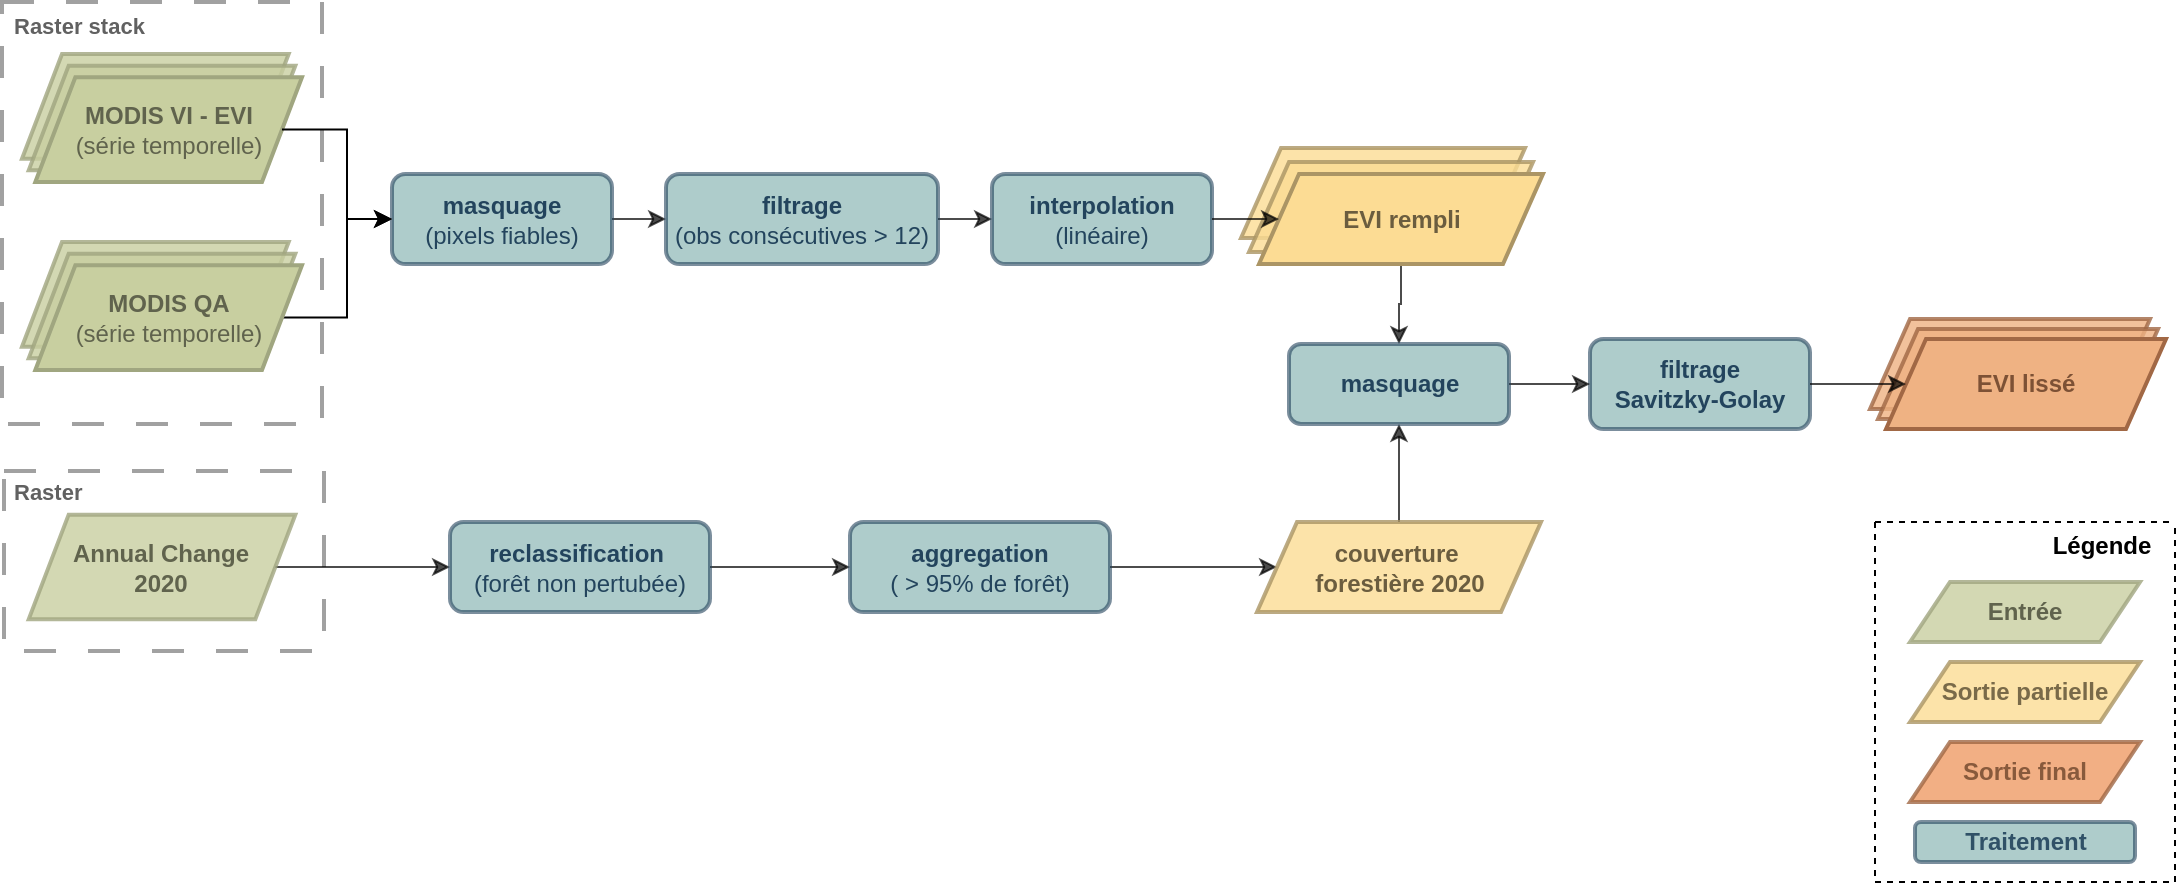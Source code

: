 <mxfile version="24.8.2" pages="2">
  <diagram id="-gbvRjfuyI5PVGIDZ1SA" name="Paysage">
    <mxGraphModel grid="1" page="1" gridSize="10" guides="1" tooltips="1" connect="1" arrows="1" fold="1" pageScale="1" pageWidth="1169" pageHeight="827" math="0" shadow="0">
      <root>
        <mxCell id="0" />
        <mxCell id="1" parent="0" />
        <mxCell id="u-efo2nCP_xQX3T2_bRg-4" value="" style="rounded=0;whiteSpace=wrap;html=1;dashed=1;dashPattern=8 8;strokeColor=#A1A1A1;fillColor=none;gradientColor=none;strokeWidth=2;" vertex="1" parent="1">
          <mxGeometry x="16" y="20" width="160" height="211" as="geometry" />
        </mxCell>
        <mxCell id="u-efo2nCP_xQX3T2_bRg-6" value="" style="rounded=0;whiteSpace=wrap;html=1;dashed=1;dashPattern=8 8;strokeColor=#A1A1A1;fillColor=none;gradientColor=none;strokeWidth=2;" vertex="1" parent="1">
          <mxGeometry x="17" y="254.5" width="160" height="90" as="geometry" />
        </mxCell>
        <mxCell id="FReqguICxLN7kOlpUNlB-2" value="" style="swimlane;startSize=0;dashed=1;strokeWidth=1;perimeterSpacing=1;" vertex="1" parent="1">
          <mxGeometry x="952.5" y="280" width="150" height="180" as="geometry">
            <mxRectangle x="860" y="340" width="50" height="40" as="alternateBounds" />
          </mxGeometry>
        </mxCell>
        <mxCell id="FReqguICxLN7kOlpUNlB-5" value="&lt;font size=&quot;1&quot; style=&quot;&quot;&gt;&lt;b style=&quot;font-size: 12px;&quot;&gt;Légende&lt;/b&gt;&lt;/font&gt;" style="text;html=1;strokeColor=none;fillColor=none;align=center;verticalAlign=middle;whiteSpace=wrap;rounded=0;fontSize=11;" vertex="1" parent="FReqguICxLN7kOlpUNlB-2">
          <mxGeometry x="83" y="2" width="60" height="20" as="geometry" />
        </mxCell>
        <mxCell id="n_8uHTCpacEEThIwP_uq-5" value="&lt;font color=&quot;#60634d&quot;&gt;Entrée&lt;/font&gt;" style="shape=parallelogram;perimeter=parallelogramPerimeter;whiteSpace=wrap;html=1;fixedSize=1;fillColor=#C8CFA0;strokeColor=#A0A680;strokeWidth=2;fontStyle=1;fontColor=#99CCFF;align=center;verticalAlign=middle;fontFamily=Helvetica;fontSize=12;opacity=80;" vertex="1" parent="FReqguICxLN7kOlpUNlB-2">
          <mxGeometry x="17.5" y="30" width="115" height="30" as="geometry" />
        </mxCell>
        <mxCell id="n_8uHTCpacEEThIwP_uq-6" value="&lt;font color=&quot;#6b5d3f&quot;&gt;Sortie partielle&lt;/font&gt;" style="shape=parallelogram;perimeter=parallelogramPerimeter;whiteSpace=wrap;html=1;fixedSize=1;fillColor=#FCDC94;strokeColor=#AB9565;strokeWidth=2;fontStyle=1;fontColor=#AB9565;opacity=80;textOpacity=90;" vertex="1" parent="FReqguICxLN7kOlpUNlB-2">
          <mxGeometry x="17.5" y="70" width="115" height="30" as="geometry" />
        </mxCell>
        <mxCell id="n_8uHTCpacEEThIwP_uq-7" value="&lt;font color=&quot;#7d5135&quot;&gt;Sortie final&lt;/font&gt;" style="shape=parallelogram;perimeter=parallelogramPerimeter;whiteSpace=wrap;html=1;fixedSize=1;fillColor=#EF9C66;strokeColor=#A16845;strokeWidth=2;fontStyle=1;fontColor=#B5764D;opacity=80;textOpacity=90;" vertex="1" parent="FReqguICxLN7kOlpUNlB-2">
          <mxGeometry x="17.5" y="110" width="115" height="30" as="geometry" />
        </mxCell>
        <mxCell id="n_8uHTCpacEEThIwP_uq-8" value="&lt;font color=&quot;#23445d&quot;&gt;Traitement&lt;/font&gt;" style="rounded=1;whiteSpace=wrap;html=1;fillColor=#78ABA8;strokeColor=#23445d;strokeWidth=2;fontStyle=1;fontColor=default;align=center;verticalAlign=middle;fontFamily=Helvetica;fontSize=12;opacity=60;textOpacity=90;" vertex="1" parent="FReqguICxLN7kOlpUNlB-2">
          <mxGeometry x="20" y="150" width="110" height="20" as="geometry" />
        </mxCell>
        <mxCell id="FReqguICxLN7kOlpUNlB-8" style="edgeStyle=orthogonalEdgeStyle;rounded=0;orthogonalLoop=1;jettySize=auto;html=1;opacity=70;" edge="1" parent="1" source="FReqguICxLN7kOlpUNlB-9" target="FReqguICxLN7kOlpUNlB-19">
          <mxGeometry relative="1" as="geometry" />
        </mxCell>
        <mxCell id="FReqguICxLN7kOlpUNlB-9" value="&lt;font color=&quot;#23445d&quot;&gt;masquage&lt;/font&gt;&lt;div&gt;&lt;span style=&quot;font-weight: normal;&quot;&gt;&lt;font color=&quot;#23445d&quot;&gt;(pixels fiables)&lt;/font&gt;&lt;/span&gt;&lt;/div&gt;" style="rounded=1;whiteSpace=wrap;html=1;fillColor=#78ABA8;strokeColor=#23445d;strokeWidth=2;fontStyle=1;fontColor=default;align=center;verticalAlign=middle;fontFamily=Helvetica;fontSize=12;opacity=60;" vertex="1" parent="1">
          <mxGeometry x="211" y="106" width="110" height="45" as="geometry" />
        </mxCell>
        <mxCell id="FReqguICxLN7kOlpUNlB-11" value="" style="shape=parallelogram;perimeter=parallelogramPerimeter;whiteSpace=wrap;html=1;fixedSize=1;fillColor=#FCDC94;strokeColor=#AB9565;strokeWidth=2;fontStyle=1;fontColor=#006600;align=center;verticalAlign=middle;fontFamily=Helvetica;fontSize=12;opacity=80;" vertex="1" parent="1">
          <mxGeometry x="635.5" y="93" width="142" height="45" as="geometry" />
        </mxCell>
        <mxCell id="FReqguICxLN7kOlpUNlB-18" style="edgeStyle=orthogonalEdgeStyle;rounded=0;orthogonalLoop=1;jettySize=auto;html=1;opacity=70;" edge="1" parent="1" source="FReqguICxLN7kOlpUNlB-19" target="FReqguICxLN7kOlpUNlB-20">
          <mxGeometry relative="1" as="geometry" />
        </mxCell>
        <mxCell id="FReqguICxLN7kOlpUNlB-19" value="&lt;font color=&quot;#23445d&quot;&gt;filtrage&lt;/font&gt;&lt;div&gt;&lt;span style=&quot;font-weight: normal;&quot;&gt;&lt;font color=&quot;#23445d&quot;&gt;(obs consécutives &amp;gt; 12)&lt;/font&gt;&lt;/span&gt;&lt;/div&gt;" style="rounded=1;whiteSpace=wrap;html=1;fillColor=#78ABA8;strokeColor=#23445d;strokeWidth=2;fontStyle=1;fontColor=default;align=center;verticalAlign=middle;fontFamily=Helvetica;fontSize=12;opacity=60;" vertex="1" parent="1">
          <mxGeometry x="348" y="106" width="136" height="45" as="geometry" />
        </mxCell>
        <mxCell id="FReqguICxLN7kOlpUNlB-20" value="&lt;font color=&quot;#23445d&quot;&gt;interpolation&lt;/font&gt;&lt;div&gt;&lt;span style=&quot;font-weight: normal;&quot;&gt;&lt;font color=&quot;#23445d&quot;&gt;(linéaire)&lt;/font&gt;&lt;/span&gt;&lt;/div&gt;" style="rounded=1;whiteSpace=wrap;html=1;fillColor=#78ABA8;strokeColor=#23445d;strokeWidth=2;fontStyle=1;fontColor=default;align=center;verticalAlign=middle;fontFamily=Helvetica;fontSize=12;opacity=60;" vertex="1" parent="1">
          <mxGeometry x="511" y="106" width="110" height="45" as="geometry" />
        </mxCell>
        <mxCell id="FReqguICxLN7kOlpUNlB-21" style="edgeStyle=orthogonalEdgeStyle;rounded=0;orthogonalLoop=1;jettySize=auto;html=1;opacity=70;" edge="1" parent="1" source="FReqguICxLN7kOlpUNlB-22" target="FReqguICxLN7kOlpUNlB-24">
          <mxGeometry relative="1" as="geometry" />
        </mxCell>
        <mxCell id="FReqguICxLN7kOlpUNlB-22" value="&lt;font color=&quot;#60634d&quot;&gt;Annual Change&lt;/font&gt;&lt;div&gt;&lt;font color=&quot;#60634d&quot;&gt;2020&lt;/font&gt;&lt;/div&gt;" style="shape=parallelogram;perimeter=parallelogramPerimeter;whiteSpace=wrap;html=1;fixedSize=1;fillColor=#C8CFA0;strokeColor=#A0A680;strokeWidth=2;fontStyle=1;fontColor=#99CCFF;align=center;verticalAlign=middle;fontFamily=Helvetica;fontSize=12;opacity=80;" vertex="1" parent="1">
          <mxGeometry x="29.33" y="276.32" width="133.333" height="52.364" as="geometry" />
        </mxCell>
        <mxCell id="u-efo2nCP_xQX3T2_bRg-2" style="edgeStyle=orthogonalEdgeStyle;rounded=0;orthogonalLoop=1;jettySize=auto;html=1;opacity=70;" edge="1" parent="1" source="FReqguICxLN7kOlpUNlB-24" target="FReqguICxLN7kOlpUNlB-26">
          <mxGeometry relative="1" as="geometry" />
        </mxCell>
        <mxCell id="FReqguICxLN7kOlpUNlB-24" value="&lt;font color=&quot;#23445d&quot;&gt;reclassification&amp;nbsp;&lt;/font&gt;&lt;div&gt;&lt;span style=&quot;font-weight: normal;&quot;&gt;&lt;font color=&quot;#23445d&quot;&gt;(forêt non pertubée)&lt;/font&gt;&lt;/span&gt;&lt;/div&gt;" style="rounded=1;whiteSpace=wrap;html=1;fillColor=#78ABA8;strokeColor=#23445d;strokeWidth=2;fontStyle=1;fontColor=default;align=center;verticalAlign=middle;fontFamily=Helvetica;fontSize=12;opacity=60;" vertex="1" parent="1">
          <mxGeometry x="240" y="280" width="130" height="45" as="geometry" />
        </mxCell>
        <mxCell id="u-efo2nCP_xQX3T2_bRg-3" style="edgeStyle=orthogonalEdgeStyle;rounded=0;orthogonalLoop=1;jettySize=auto;html=1;opacity=70;" edge="1" parent="1" source="FReqguICxLN7kOlpUNlB-26" target="FReqguICxLN7kOlpUNlB-31">
          <mxGeometry relative="1" as="geometry" />
        </mxCell>
        <mxCell id="FReqguICxLN7kOlpUNlB-26" value="&lt;font color=&quot;#23445d&quot;&gt;aggregation&lt;/font&gt;&lt;div&gt;&lt;span style=&quot;font-weight: normal;&quot;&gt;&lt;font color=&quot;#23445d&quot;&gt;( &amp;gt; 95% de forêt)&lt;/font&gt;&lt;/span&gt;&lt;/div&gt;" style="rounded=1;whiteSpace=wrap;html=1;fillColor=#78ABA8;strokeColor=#23445d;strokeWidth=2;fontStyle=1;fontColor=default;align=center;verticalAlign=middle;fontFamily=Helvetica;fontSize=12;opacity=60;" vertex="1" parent="1">
          <mxGeometry x="440" y="280" width="130" height="45" as="geometry" />
        </mxCell>
        <mxCell id="FReqguICxLN7kOlpUNlB-27" value="" style="shape=parallelogram;perimeter=parallelogramPerimeter;whiteSpace=wrap;html=1;fixedSize=1;fillColor=#FCDC94;strokeColor=#AB9565;strokeWidth=2;fontStyle=1;fontColor=#006600;align=center;verticalAlign=middle;fontFamily=Helvetica;fontSize=12;opacity=80;" vertex="1" parent="1">
          <mxGeometry x="639.5" y="100" width="142" height="45" as="geometry" />
        </mxCell>
        <mxCell id="u-efo2nCP_xQX3T2_bRg-1" style="edgeStyle=orthogonalEdgeStyle;rounded=0;orthogonalLoop=1;jettySize=auto;html=1;opacity=70;" edge="1" parent="1" source="FReqguICxLN7kOlpUNlB-29" target="FReqguICxLN7kOlpUNlB-34">
          <mxGeometry relative="1" as="geometry" />
        </mxCell>
        <mxCell id="FReqguICxLN7kOlpUNlB-29" value="&lt;font color=&quot;#6b5d3f&quot;&gt;EVI rempli&lt;/font&gt;" style="shape=parallelogram;perimeter=parallelogramPerimeter;whiteSpace=wrap;html=1;fixedSize=1;fillColor=#FCDC94;strokeColor=#AB9565;strokeWidth=2;fontStyle=1;fontColor=#006600;align=center;verticalAlign=middle;fontFamily=Helvetica;fontSize=12;" vertex="1" parent="1">
          <mxGeometry x="644.5" y="106" width="142" height="45" as="geometry" />
        </mxCell>
        <mxCell id="FReqguICxLN7kOlpUNlB-30" style="edgeStyle=orthogonalEdgeStyle;rounded=0;orthogonalLoop=1;jettySize=auto;html=1;opacity=70;" edge="1" parent="1" source="FReqguICxLN7kOlpUNlB-31" target="FReqguICxLN7kOlpUNlB-34">
          <mxGeometry relative="1" as="geometry" />
        </mxCell>
        <mxCell id="FReqguICxLN7kOlpUNlB-31" value="&lt;font color=&quot;#6b5d3f&quot;&gt;couverture&amp;nbsp;&lt;/font&gt;&lt;div&gt;&lt;font color=&quot;#6b5d3f&quot;&gt;forestière 2020&lt;/font&gt;&lt;/div&gt;" style="shape=parallelogram;perimeter=parallelogramPerimeter;whiteSpace=wrap;html=1;fixedSize=1;fillColor=#FCDC94;strokeColor=#AB9565;strokeWidth=2;fontStyle=1;fontColor=#AB9565;opacity=80;" vertex="1" parent="1">
          <mxGeometry x="643.5" y="280" width="142" height="45" as="geometry" />
        </mxCell>
        <mxCell id="FReqguICxLN7kOlpUNlB-32" value="&lt;font color=&quot;#23445d&quot;&gt;filtrage&lt;/font&gt;&lt;div&gt;&lt;font color=&quot;#23445d&quot;&gt;Savitzky-Golay&lt;/font&gt;&lt;/div&gt;" style="rounded=1;whiteSpace=wrap;html=1;fillColor=#78ABA8;strokeColor=#23445d;strokeWidth=2;fontStyle=1;fontColor=default;align=center;verticalAlign=middle;fontFamily=Helvetica;fontSize=12;opacity=60;" vertex="1" parent="1">
          <mxGeometry x="810" y="188.5" width="110" height="45" as="geometry" />
        </mxCell>
        <mxCell id="FReqguICxLN7kOlpUNlB-33" style="edgeStyle=orthogonalEdgeStyle;rounded=0;orthogonalLoop=1;jettySize=auto;html=1;opacity=70;" edge="1" parent="1" source="FReqguICxLN7kOlpUNlB-34" target="FReqguICxLN7kOlpUNlB-32">
          <mxGeometry relative="1" as="geometry" />
        </mxCell>
        <mxCell id="FReqguICxLN7kOlpUNlB-34" value="&lt;font color=&quot;#23445d&quot;&gt;masquage&lt;/font&gt;" style="rounded=1;whiteSpace=wrap;html=1;fillColor=#78ABA8;strokeColor=#23445D;strokeWidth=2;fontStyle=1;fontColor=default;align=center;verticalAlign=middle;fontFamily=Helvetica;fontSize=12;opacity=60;" vertex="1" parent="1">
          <mxGeometry x="659.5" y="191" width="110" height="40" as="geometry" />
        </mxCell>
        <mxCell id="FReqguICxLN7kOlpUNlB-35" value="" style="shape=parallelogram;perimeter=parallelogramPerimeter;whiteSpace=wrap;html=1;fixedSize=1;fillColor=#EFB283;strokeColor=#A16845;strokeWidth=2;fontStyle=1;align=center;verticalAlign=middle;fontFamily=Helvetica;fontSize=12;fontColor=#B5764D;opacity=80;" vertex="1" parent="1">
          <mxGeometry x="950" y="178.5" width="140" height="45" as="geometry" />
        </mxCell>
        <mxCell id="FReqguICxLN7kOlpUNlB-36" value="" style="shape=parallelogram;perimeter=parallelogramPerimeter;whiteSpace=wrap;html=1;fixedSize=1;fillColor=#EFB283;strokeColor=#A16845;strokeWidth=2;fontStyle=1;align=center;verticalAlign=middle;fontFamily=Helvetica;fontSize=12;fontColor=#B5764D;opacity=80;" vertex="1" parent="1">
          <mxGeometry x="954" y="183.5" width="140" height="45" as="geometry" />
        </mxCell>
        <mxCell id="FReqguICxLN7kOlpUNlB-37" value="&lt;font color=&quot;#7d5135&quot;&gt;EVI lissé&lt;/font&gt;" style="shape=parallelogram;perimeter=parallelogramPerimeter;whiteSpace=wrap;html=1;fixedSize=1;fillColor=#EFB283;strokeColor=#A16845;strokeWidth=2;fontStyle=1;fontColor=#B5764D;" vertex="1" parent="1">
          <mxGeometry x="958" y="188.5" width="140" height="45" as="geometry" />
        </mxCell>
        <mxCell id="FReqguICxLN7kOlpUNlB-38" style="edgeStyle=orthogonalEdgeStyle;rounded=0;orthogonalLoop=1;jettySize=auto;html=1;opacity=70;" edge="1" parent="1" source="FReqguICxLN7kOlpUNlB-20" target="FReqguICxLN7kOlpUNlB-29">
          <mxGeometry relative="1" as="geometry" />
        </mxCell>
        <mxCell id="FReqguICxLN7kOlpUNlB-39" style="edgeStyle=orthogonalEdgeStyle;rounded=0;orthogonalLoop=1;jettySize=auto;html=1;fontSize=11;opacity=70;" edge="1" parent="1" source="FReqguICxLN7kOlpUNlB-32" target="FReqguICxLN7kOlpUNlB-37">
          <mxGeometry relative="1" as="geometry" />
        </mxCell>
        <mxCell id="u-efo2nCP_xQX3T2_bRg-5" value="Raster stack" style="text;html=1;strokeColor=none;fillColor=none;align=left;verticalAlign=middle;whiteSpace=wrap;rounded=0;fontColor=#616161;fontStyle=1;fontSize=11;" vertex="1" parent="1">
          <mxGeometry x="20" y="25" width="71.5" height="13.62" as="geometry" />
        </mxCell>
        <mxCell id="u-efo2nCP_xQX3T2_bRg-7" value="Raster" style="text;html=1;strokeColor=none;fillColor=none;align=left;verticalAlign=middle;whiteSpace=wrap;rounded=0;fontColor=#616161;fontStyle=1;fontSize=11;" vertex="1" parent="1">
          <mxGeometry x="20" y="258.5" width="41" height="13.62" as="geometry" />
        </mxCell>
        <mxCell id="-rwABIqBRiv7QqJ0ooa7-1" value="" style="group" connectable="0" vertex="1" parent="1">
          <mxGeometry x="26" y="46" width="140" height="64" as="geometry" />
        </mxCell>
        <mxCell id="FReqguICxLN7kOlpUNlB-1" value="" style="shape=parallelogram;perimeter=parallelogramPerimeter;whiteSpace=wrap;html=1;fixedSize=1;fillColor=#C8CFA0;strokeColor=#A0A680;strokeWidth=2;fontStyle=1;fontColor=#99CCFF;align=center;verticalAlign=middle;fontFamily=Helvetica;fontSize=12;opacity=80;" vertex="1" parent="-rwABIqBRiv7QqJ0ooa7-1">
          <mxGeometry width="133.333" height="52.364" as="geometry" />
        </mxCell>
        <mxCell id="FReqguICxLN7kOlpUNlB-10" value="" style="shape=parallelogram;perimeter=parallelogramPerimeter;whiteSpace=wrap;html=1;fixedSize=1;fillColor=#C8CFA0;strokeColor=#A0A680;strokeWidth=2;fontStyle=1;fontColor=#99CCFF;align=center;verticalAlign=middle;fontFamily=Helvetica;fontSize=12;opacity=80;" vertex="1" parent="-rwABIqBRiv7QqJ0ooa7-1">
          <mxGeometry x="3.333" y="5.818" width="133.333" height="52.364" as="geometry" />
        </mxCell>
        <mxCell id="FReqguICxLN7kOlpUNlB-13" value="&lt;font color=&quot;#60634d&quot;&gt;MODIS VI - EVI&lt;/font&gt;&lt;div&gt;&lt;font style=&quot;font-weight: normal;&quot; color=&quot;#60634d&quot;&gt;(série temporelle)&lt;/font&gt;&lt;/div&gt;" style="shape=parallelogram;perimeter=parallelogramPerimeter;whiteSpace=wrap;html=1;fixedSize=1;fillColor=#C8CFA0;strokeColor=#A0A680;strokeWidth=2;fontStyle=1;fontColor=#99CCFF;align=center;verticalAlign=middle;fontFamily=Helvetica;fontSize=12;" vertex="1" parent="-rwABIqBRiv7QqJ0ooa7-1">
          <mxGeometry x="6.667" y="11.636" width="133.333" height="52.364" as="geometry" />
        </mxCell>
        <mxCell id="-rwABIqBRiv7QqJ0ooa7-3" value="" style="shape=parallelogram;perimeter=parallelogramPerimeter;whiteSpace=wrap;html=1;fixedSize=1;fillColor=#C8CFA0;strokeColor=#A0A680;strokeWidth=2;fontStyle=1;fontColor=#99CCFF;align=center;verticalAlign=middle;fontFamily=Helvetica;fontSize=12;opacity=80;" vertex="1" parent="1">
          <mxGeometry x="26" y="140" width="133.333" height="52.364" as="geometry" />
        </mxCell>
        <mxCell id="-rwABIqBRiv7QqJ0ooa7-4" value="" style="shape=parallelogram;perimeter=parallelogramPerimeter;whiteSpace=wrap;html=1;fixedSize=1;fillColor=#C8CFA0;strokeColor=#A0A680;strokeWidth=2;fontStyle=1;fontColor=#99CCFF;align=center;verticalAlign=middle;fontFamily=Helvetica;fontSize=12;opacity=80;" vertex="1" parent="1">
          <mxGeometry x="29.333" y="145.818" width="133.333" height="52.364" as="geometry" />
        </mxCell>
        <mxCell id="-rwABIqBRiv7QqJ0ooa7-6" style="edgeStyle=orthogonalEdgeStyle;rounded=0;orthogonalLoop=1;jettySize=auto;html=1;entryX=0;entryY=0.5;entryDx=0;entryDy=0;" edge="1" parent="1" source="-rwABIqBRiv7QqJ0ooa7-5" target="FReqguICxLN7kOlpUNlB-9">
          <mxGeometry relative="1" as="geometry" />
        </mxCell>
        <mxCell id="-rwABIqBRiv7QqJ0ooa7-5" value="&lt;font color=&quot;#60634d&quot;&gt;MODIS QA&lt;/font&gt;&lt;div&gt;&lt;font style=&quot;font-weight: normal;&quot; color=&quot;#60634d&quot;&gt;(série temporelle)&lt;/font&gt;&lt;/div&gt;" style="shape=parallelogram;perimeter=parallelogramPerimeter;whiteSpace=wrap;html=1;fixedSize=1;fillColor=#C8CFA0;strokeColor=#A0A680;strokeWidth=2;fontStyle=1;fontColor=#99CCFF;align=center;verticalAlign=middle;fontFamily=Helvetica;fontSize=12;" vertex="1" parent="1">
          <mxGeometry x="32.667" y="151.636" width="133.333" height="52.364" as="geometry" />
        </mxCell>
        <mxCell id="-rwABIqBRiv7QqJ0ooa7-7" style="edgeStyle=orthogonalEdgeStyle;rounded=0;orthogonalLoop=1;jettySize=auto;html=1;entryX=0;entryY=0.5;entryDx=0;entryDy=0;" edge="1" parent="1" source="FReqguICxLN7kOlpUNlB-13" target="FReqguICxLN7kOlpUNlB-9">
          <mxGeometry relative="1" as="geometry" />
        </mxCell>
      </root>
    </mxGraphModel>
  </diagram>
  <diagram name="Portrait" id="Uk1ItWZ94pd6g9aPu8x0">
    <mxGraphModel grid="1" page="1" gridSize="10" guides="1" tooltips="1" connect="1" arrows="1" fold="1" pageScale="1" pageWidth="1169" pageHeight="827" background="none" math="0" shadow="0">
      <root>
        <mxCell id="0" />
        <mxCell id="1" parent="0" />
        <mxCell id="p4yHd_IoO0GRbVISugNZ-3" value="" style="shape=parallelogram;perimeter=parallelogramPerimeter;whiteSpace=wrap;html=1;fixedSize=1;fillColor=#CCE5FF;strokeColor=#66B2FF;strokeWidth=2;fontStyle=1;fontColor=#99CCFF;" vertex="1" parent="1">
          <mxGeometry x="40" y="46" width="120" height="45" as="geometry" />
        </mxCell>
        <mxCell id="p4yHd_IoO0GRbVISugNZ-87" value="" style="swimlane;startSize=0;dashed=1;strokeWidth=1;perimeterSpacing=1;" vertex="1" parent="1">
          <mxGeometry x="30" y="510" width="160" height="210" as="geometry">
            <mxRectangle x="15" y="550" width="50" height="40" as="alternateBounds" />
          </mxGeometry>
        </mxCell>
        <mxCell id="p4yHd_IoO0GRbVISugNZ-76" value="Sortie partie" style="shape=parallelogram;perimeter=parallelogramPerimeter;whiteSpace=wrap;html=1;fixedSize=1;fillColor=#CCFFCC;strokeColor=#009900;strokeWidth=2;fontStyle=1;fontColor=#006600;" vertex="1" parent="p4yHd_IoO0GRbVISugNZ-87">
          <mxGeometry x="30" y="90" width="110" height="30" as="geometry" />
        </mxCell>
        <mxCell id="p4yHd_IoO0GRbVISugNZ-60" value="&lt;font color=&quot;#004491&quot;&gt;Entrée&lt;/font&gt;" style="shape=parallelogram;perimeter=parallelogramPerimeter;whiteSpace=wrap;html=1;fixedSize=1;fillColor=#CCE5FF;strokeColor=#66B2FF;strokeWidth=2;fontStyle=1;fontColor=#99CCFF;" vertex="1" parent="p4yHd_IoO0GRbVISugNZ-87">
          <mxGeometry x="30" y="50" width="110" height="30" as="geometry" />
        </mxCell>
        <mxCell id="p4yHd_IoO0GRbVISugNZ-88" value="&lt;font style=&quot;font-size: 15px;&quot;&gt;&lt;b&gt;Légende&lt;/b&gt;&lt;/font&gt;" style="text;html=1;strokeColor=none;fillColor=none;align=center;verticalAlign=middle;whiteSpace=wrap;rounded=0;" vertex="1" parent="p4yHd_IoO0GRbVISugNZ-87">
          <mxGeometry y="10" width="75" height="30" as="geometry" />
        </mxCell>
        <mxCell id="p4yHd_IoO0GRbVISugNZ-75" value="Traitement" style="rounded=1;whiteSpace=wrap;html=1;fillColor=#FFCCCC;strokeColor=#FF9999;strokeWidth=2;fontStyle=1;fontColor=#660000;" vertex="1" parent="p4yHd_IoO0GRbVISugNZ-87">
          <mxGeometry x="30" y="170" width="100" height="20" as="geometry" />
        </mxCell>
        <mxCell id="64QyZlruJRFiGi9GUUAa-48" value="&lt;font color=&quot;#7f6315&quot;&gt;Sortie final&lt;br&gt;&lt;/font&gt;" style="shape=parallelogram;perimeter=parallelogramPerimeter;whiteSpace=wrap;html=1;fixedSize=1;fillColor=#fff2cc;strokeColor=#cb9b2a;strokeWidth=2;fontStyle=1;" vertex="1" parent="p4yHd_IoO0GRbVISugNZ-87">
          <mxGeometry x="25" y="130" width="110" height="30" as="geometry" />
        </mxCell>
        <mxCell id="yboB7hye_Gtw3f_Axh3L-13" style="edgeStyle=orthogonalEdgeStyle;rounded=0;orthogonalLoop=1;jettySize=auto;html=1;" edge="1" parent="1" source="64QyZlruJRFiGi9GUUAa-101" target="aZ8XBkIxwnrdvl8guLjz-16">
          <mxGeometry relative="1" as="geometry" />
        </mxCell>
        <mxCell id="64QyZlruJRFiGi9GUUAa-101" value="mask&lt;div&gt;(quality bits)&lt;/div&gt;" style="rounded=1;whiteSpace=wrap;html=1;fillColor=#FFCCCC;strokeColor=#FF9999;strokeWidth=2;fontStyle=1;fontColor=#660000;" vertex="1" parent="1">
          <mxGeometry x="129.5" y="150" width="110" height="45" as="geometry" />
        </mxCell>
        <mxCell id="aZ8XBkIxwnrdvl8guLjz-1" value="" style="shape=parallelogram;perimeter=parallelogramPerimeter;whiteSpace=wrap;html=1;fixedSize=1;fillColor=#CCE5FF;strokeColor=#66B2FF;strokeWidth=2;fontStyle=1;fontColor=#99CCFF;" vertex="1" parent="1">
          <mxGeometry x="43" y="51" width="120" height="45" as="geometry" />
        </mxCell>
        <mxCell id="aZ8XBkIxwnrdvl8guLjz-5" value="" style="shape=parallelogram;perimeter=parallelogramPerimeter;whiteSpace=wrap;html=1;fixedSize=1;fillColor=#CCFFCC;strokeColor=#009900;strokeWidth=2;fontStyle=1;fontColor=#006600;" vertex="1" parent="1">
          <mxGeometry x="104.5" y="367" width="142" height="45" as="geometry" />
        </mxCell>
        <mxCell id="yboB7hye_Gtw3f_Axh3L-9" style="edgeStyle=orthogonalEdgeStyle;rounded=0;orthogonalLoop=1;jettySize=auto;html=1;" edge="1" parent="1" source="aZ8XBkIxwnrdvl8guLjz-6" target="64QyZlruJRFiGi9GUUAa-101">
          <mxGeometry relative="1" as="geometry">
            <Array as="points">
              <mxPoint x="106" y="120" />
              <mxPoint x="185" y="120" />
            </Array>
          </mxGeometry>
        </mxCell>
        <mxCell id="aZ8XBkIxwnrdvl8guLjz-6" value="&lt;font color=&quot;#004491&quot;&gt;MODIS VI - EVI&lt;/font&gt;&lt;div&gt;&lt;font color=&quot;#004491&quot;&gt;(time series)&lt;/font&gt;&lt;/div&gt;" style="shape=parallelogram;perimeter=parallelogramPerimeter;whiteSpace=wrap;html=1;fixedSize=1;fillColor=#CCE5FF;strokeColor=#66B2FF;strokeWidth=2;fontStyle=1;fontColor=#99CCFF;" vertex="1" parent="1">
          <mxGeometry x="46" y="56" width="120" height="45" as="geometry" />
        </mxCell>
        <mxCell id="aZ8XBkIxwnrdvl8guLjz-10" value="" style="shape=parallelogram;perimeter=parallelogramPerimeter;whiteSpace=wrap;html=1;fixedSize=1;fillColor=#CCE5FF;strokeColor=#66B2FF;strokeWidth=2;fontStyle=1;fontColor=#99CCFF;" vertex="1" parent="1">
          <mxGeometry x="217.5" y="46" width="120" height="45" as="geometry" />
        </mxCell>
        <mxCell id="aZ8XBkIxwnrdvl8guLjz-11" value="" style="shape=parallelogram;perimeter=parallelogramPerimeter;whiteSpace=wrap;html=1;fixedSize=1;fillColor=#CCE5FF;strokeColor=#66B2FF;strokeWidth=2;fontStyle=1;fontColor=#99CCFF;" vertex="1" parent="1">
          <mxGeometry x="220.5" y="51" width="120" height="45" as="geometry" />
        </mxCell>
        <mxCell id="yboB7hye_Gtw3f_Axh3L-8" style="edgeStyle=orthogonalEdgeStyle;rounded=0;orthogonalLoop=1;jettySize=auto;html=1;entryX=0.5;entryY=0;entryDx=0;entryDy=0;" edge="1" parent="1" source="aZ8XBkIxwnrdvl8guLjz-12" target="64QyZlruJRFiGi9GUUAa-101">
          <mxGeometry relative="1" as="geometry">
            <Array as="points">
              <mxPoint x="284" y="120" />
              <mxPoint x="185" y="120" />
            </Array>
          </mxGeometry>
        </mxCell>
        <mxCell id="aZ8XBkIxwnrdvl8guLjz-12" value="&lt;font color=&quot;#004491&quot;&gt;MODIS QA&lt;/font&gt;&lt;div&gt;&lt;font color=&quot;#004491&quot;&gt;(time series)&lt;/font&gt;&lt;/div&gt;" style="shape=parallelogram;perimeter=parallelogramPerimeter;whiteSpace=wrap;html=1;fixedSize=1;fillColor=#CCE5FF;strokeColor=#66B2FF;strokeWidth=2;fontStyle=1;fontColor=#99CCFF;" vertex="1" parent="1">
          <mxGeometry x="223.5" y="56" width="120" height="45" as="geometry" />
        </mxCell>
        <mxCell id="yboB7hye_Gtw3f_Axh3L-14" style="edgeStyle=orthogonalEdgeStyle;rounded=0;orthogonalLoop=1;jettySize=auto;html=1;" edge="1" parent="1" source="aZ8XBkIxwnrdvl8guLjz-16" target="aZ8XBkIxwnrdvl8guLjz-18">
          <mxGeometry relative="1" as="geometry" />
        </mxCell>
        <mxCell id="aZ8XBkIxwnrdvl8guLjz-16" value="max_consecutive&lt;div&gt;( &amp;lt; 12)&lt;/div&gt;" style="rounded=1;whiteSpace=wrap;html=1;fillColor=#FFCCCC;strokeColor=#FF9999;strokeWidth=2;fontStyle=1;fontColor=#660000;" vertex="1" parent="1">
          <mxGeometry x="129.5" y="220" width="110" height="45" as="geometry" />
        </mxCell>
        <mxCell id="aZ8XBkIxwnrdvl8guLjz-18" value="interpolation&lt;div&gt;(linear)&lt;/div&gt;" style="rounded=1;whiteSpace=wrap;html=1;fillColor=#FFCCCC;strokeColor=#FF9999;strokeWidth=2;fontStyle=1;fontColor=#660000;" vertex="1" parent="1">
          <mxGeometry x="129.5" y="290" width="110" height="45" as="geometry" />
        </mxCell>
        <mxCell id="JsP1ZduBvyLPINoLTS_t-8" style="edgeStyle=orthogonalEdgeStyle;rounded=0;orthogonalLoop=1;jettySize=auto;html=1;" edge="1" parent="1" source="aZ8XBkIxwnrdvl8guLjz-20" target="aZ8XBkIxwnrdvl8guLjz-21">
          <mxGeometry relative="1" as="geometry" />
        </mxCell>
        <mxCell id="aZ8XBkIxwnrdvl8guLjz-20" value="&lt;font color=&quot;#004491&quot;&gt;Annual Change&lt;/font&gt;&lt;div&gt;&lt;font color=&quot;#004491&quot;&gt;2020&lt;/font&gt;&lt;/div&gt;" style="shape=parallelogram;perimeter=parallelogramPerimeter;whiteSpace=wrap;html=1;fixedSize=1;fillColor=#CCE5FF;strokeColor=#66B2FF;strokeWidth=2;fontStyle=1;fontColor=#99CCFF;" vertex="1" parent="1">
          <mxGeometry x="431" y="60" width="120" height="45" as="geometry" />
        </mxCell>
        <mxCell id="JsP1ZduBvyLPINoLTS_t-9" style="edgeStyle=orthogonalEdgeStyle;rounded=0;orthogonalLoop=1;jettySize=auto;html=1;entryX=0.5;entryY=0;entryDx=0;entryDy=0;" edge="1" parent="1" source="aZ8XBkIxwnrdvl8guLjz-21" target="aZ8XBkIxwnrdvl8guLjz-25">
          <mxGeometry relative="1" as="geometry" />
        </mxCell>
        <mxCell id="aZ8XBkIxwnrdvl8guLjz-21" value="reclassify&amp;nbsp;&lt;div&gt;(undisturbed)&lt;/div&gt;" style="rounded=1;whiteSpace=wrap;html=1;fillColor=#FFCCCC;strokeColor=#FF9999;strokeWidth=2;fontStyle=1;fontColor=#660000;" vertex="1" parent="1">
          <mxGeometry x="436" y="160" width="110" height="45" as="geometry" />
        </mxCell>
        <mxCell id="JsP1ZduBvyLPINoLTS_t-10" style="edgeStyle=orthogonalEdgeStyle;rounded=0;orthogonalLoop=1;jettySize=auto;html=1;entryX=0.5;entryY=0;entryDx=0;entryDy=0;" edge="1" parent="1" source="aZ8XBkIxwnrdvl8guLjz-25" target="aZ8XBkIxwnrdvl8guLjz-32">
          <mxGeometry relative="1" as="geometry" />
        </mxCell>
        <mxCell id="aZ8XBkIxwnrdvl8guLjz-25" value="aggregate&lt;div&gt;( &amp;gt; 95% de forêt)&lt;/div&gt;" style="rounded=1;whiteSpace=wrap;html=1;fillColor=#FFCCCC;strokeColor=#FF9999;strokeWidth=2;fontStyle=1;fontColor=#660000;" vertex="1" parent="1">
          <mxGeometry x="436" y="249" width="110" height="41" as="geometry" />
        </mxCell>
        <mxCell id="aZ8XBkIxwnrdvl8guLjz-29" value="" style="shape=parallelogram;perimeter=parallelogramPerimeter;whiteSpace=wrap;html=1;fixedSize=1;fillColor=#CCFFCC;strokeColor=#009900;strokeWidth=2;fontStyle=1;fontColor=#006600;" vertex="1" parent="1">
          <mxGeometry x="108.5" y="374" width="142" height="45" as="geometry" />
        </mxCell>
        <mxCell id="JsP1ZduBvyLPINoLTS_t-11" style="edgeStyle=orthogonalEdgeStyle;rounded=0;orthogonalLoop=1;jettySize=auto;html=1;" edge="1" parent="1" source="aZ8XBkIxwnrdvl8guLjz-30" target="JsP1ZduBvyLPINoLTS_t-4">
          <mxGeometry relative="1" as="geometry" />
        </mxCell>
        <mxCell id="aZ8XBkIxwnrdvl8guLjz-30" value="EVI_filled" style="shape=parallelogram;perimeter=parallelogramPerimeter;whiteSpace=wrap;html=1;fixedSize=1;fillColor=#CCFFCC;strokeColor=#009900;strokeWidth=2;fontStyle=1;fontColor=#006600;" vertex="1" parent="1">
          <mxGeometry x="113.5" y="380" width="142" height="45" as="geometry" />
        </mxCell>
        <mxCell id="JsP1ZduBvyLPINoLTS_t-12" style="edgeStyle=orthogonalEdgeStyle;rounded=0;orthogonalLoop=1;jettySize=auto;html=1;" edge="1" parent="1" source="aZ8XBkIxwnrdvl8guLjz-32" target="JsP1ZduBvyLPINoLTS_t-4">
          <mxGeometry relative="1" as="geometry" />
        </mxCell>
        <mxCell id="aZ8XBkIxwnrdvl8guLjz-32" value="forest_cover_2020" style="shape=parallelogram;perimeter=parallelogramPerimeter;whiteSpace=wrap;html=1;fixedSize=1;fillColor=#CCFFCC;strokeColor=#009900;strokeWidth=2;fontStyle=1;fontColor=#006600;" vertex="1" parent="1">
          <mxGeometry x="420" y="380" width="142" height="45" as="geometry" />
        </mxCell>
        <mxCell id="aZ8XBkIxwnrdvl8guLjz-33" value="lissage&amp;nbsp;&lt;div&gt;Savitzky-Golay&lt;/div&gt;" style="rounded=1;whiteSpace=wrap;html=1;fillColor=#FFCCCC;strokeColor=#FF9999;strokeWidth=2;fontStyle=1;fontColor=#660000;" vertex="1" parent="1">
          <mxGeometry x="284.5" y="510" width="110" height="45" as="geometry" />
        </mxCell>
        <mxCell id="yboB7hye_Gtw3f_Axh3L-17" style="edgeStyle=orthogonalEdgeStyle;rounded=0;orthogonalLoop=1;jettySize=auto;html=1;" edge="1" parent="1" source="JsP1ZduBvyLPINoLTS_t-4" target="aZ8XBkIxwnrdvl8guLjz-33">
          <mxGeometry relative="1" as="geometry" />
        </mxCell>
        <mxCell id="JsP1ZduBvyLPINoLTS_t-4" value="mask" style="rounded=1;whiteSpace=wrap;html=1;fillColor=#FFCCCC;strokeColor=#FF9999;strokeWidth=2;fontStyle=1;fontColor=#660000;" vertex="1" parent="1">
          <mxGeometry x="284.5" y="428" width="110" height="40" as="geometry" />
        </mxCell>
        <mxCell id="yboB7hye_Gtw3f_Axh3L-1" value="" style="shape=parallelogram;perimeter=parallelogramPerimeter;whiteSpace=wrap;html=1;fixedSize=1;fillColor=#fff2cc;strokeColor=#cb9b2a;strokeWidth=2;fontStyle=1;" vertex="1" parent="1">
          <mxGeometry x="261.5" y="590" width="140" height="45" as="geometry" />
        </mxCell>
        <mxCell id="yboB7hye_Gtw3f_Axh3L-2" value="" style="shape=parallelogram;perimeter=parallelogramPerimeter;whiteSpace=wrap;html=1;fixedSize=1;fillColor=#fff2cc;strokeColor=#cb9b2a;strokeWidth=2;fontStyle=1;" vertex="1" parent="1">
          <mxGeometry x="265.5" y="595" width="140" height="45" as="geometry" />
        </mxCell>
        <mxCell id="yboB7hye_Gtw3f_Axh3L-4" value="&lt;font color=&quot;#7f6315&quot;&gt;EVI_smoothed&lt;/font&gt;" style="shape=parallelogram;perimeter=parallelogramPerimeter;whiteSpace=wrap;html=1;fixedSize=1;fillColor=#fff2cc;strokeColor=#cb9b2a;strokeWidth=2;fontStyle=1;" vertex="1" parent="1">
          <mxGeometry x="269.5" y="600" width="140" height="45" as="geometry" />
        </mxCell>
        <mxCell id="yboB7hye_Gtw3f_Axh3L-16" style="edgeStyle=orthogonalEdgeStyle;rounded=0;orthogonalLoop=1;jettySize=auto;html=1;" edge="1" parent="1" source="aZ8XBkIxwnrdvl8guLjz-18" target="aZ8XBkIxwnrdvl8guLjz-30">
          <mxGeometry relative="1" as="geometry" />
        </mxCell>
        <mxCell id="yboB7hye_Gtw3f_Axh3L-19" style="edgeStyle=orthogonalEdgeStyle;rounded=0;orthogonalLoop=1;jettySize=auto;html=1;" edge="1" parent="1" source="aZ8XBkIxwnrdvl8guLjz-33" target="yboB7hye_Gtw3f_Axh3L-4">
          <mxGeometry relative="1" as="geometry" />
        </mxCell>
      </root>
    </mxGraphModel>
  </diagram>
</mxfile>

